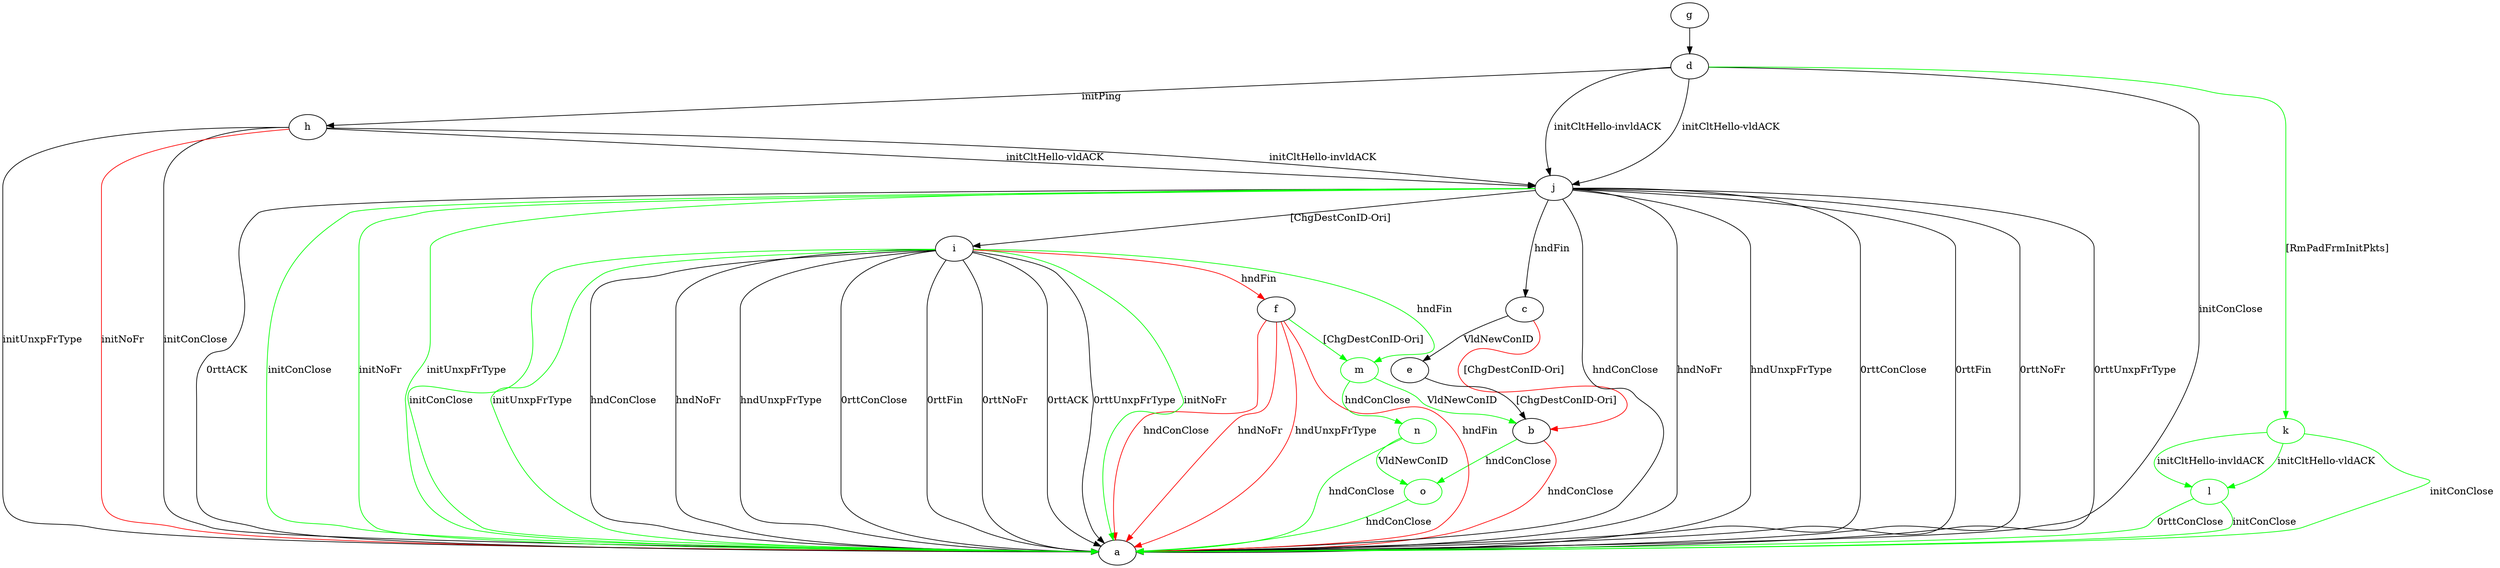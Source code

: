 digraph "" {
	b -> a	[key=0,
		color=red,
		label="hndConClose "];
	o	[color=green];
	b -> o	[key=0,
		color=green,
		label="hndConClose "];
	c -> b	[key=0,
		color=red,
		label="[ChgDestConID-Ori] "];
	c -> e	[key=0,
		label="VldNewConID "];
	d -> a	[key=0,
		label="initConClose "];
	d -> h	[key=0,
		label="initPing "];
	d -> j	[key=0,
		label="initCltHello-vldACK "];
	d -> j	[key=1,
		label="initCltHello-invldACK "];
	k	[color=green];
	d -> k	[key=0,
		color=green,
		label="[RmPadFrmInitPkts] "];
	e -> b	[key=0,
		label="[ChgDestConID-Ori] "];
	f -> a	[key=0,
		color=red,
		label="hndFin "];
	f -> a	[key=1,
		color=red,
		label="hndConClose "];
	f -> a	[key=2,
		color=red,
		label="hndNoFr "];
	f -> a	[key=3,
		color=red,
		label="hndUnxpFrType "];
	m	[color=green];
	f -> m	[key=0,
		color=green,
		label="[ChgDestConID-Ori] "];
	g -> d	[key=0];
	h -> a	[key=0,
		label="initConClose "];
	h -> a	[key=1,
		label="initUnxpFrType "];
	h -> a	[key=2,
		color=red,
		label="initNoFr "];
	h -> j	[key=0,
		label="initCltHello-vldACK "];
	h -> j	[key=1,
		label="initCltHello-invldACK "];
	i -> a	[key=0,
		label="hndConClose "];
	i -> a	[key=1,
		label="hndNoFr "];
	i -> a	[key=2,
		label="hndUnxpFrType "];
	i -> a	[key=3,
		label="0rttConClose "];
	i -> a	[key=4,
		label="0rttFin "];
	i -> a	[key=5,
		label="0rttNoFr "];
	i -> a	[key=6,
		label="0rttUnxpFrType "];
	i -> a	[key=7,
		label="0rttACK "];
	i -> a	[key=8,
		color=green,
		label="initConClose "];
	i -> a	[key=9,
		color=green,
		label="initNoFr "];
	i -> a	[key=10,
		color=green,
		label="initUnxpFrType "];
	i -> f	[key=0,
		color=red,
		label="hndFin "];
	i -> m	[key=0,
		color=green,
		label="hndFin "];
	j -> a	[key=0,
		label="hndConClose "];
	j -> a	[key=1,
		label="hndNoFr "];
	j -> a	[key=2,
		label="hndUnxpFrType "];
	j -> a	[key=3,
		label="0rttConClose "];
	j -> a	[key=4,
		label="0rttFin "];
	j -> a	[key=5,
		label="0rttNoFr "];
	j -> a	[key=6,
		label="0rttUnxpFrType "];
	j -> a	[key=7,
		label="0rttACK "];
	j -> a	[key=8,
		color=green,
		label="initConClose "];
	j -> a	[key=9,
		color=green,
		label="initNoFr "];
	j -> a	[key=10,
		color=green,
		label="initUnxpFrType "];
	j -> c	[key=0,
		label="hndFin "];
	j -> i	[key=0,
		label="[ChgDestConID-Ori] "];
	k -> a	[key=0,
		color=green,
		label="initConClose "];
	l	[color=green];
	k -> l	[key=0,
		color=green,
		label="initCltHello-vldACK "];
	k -> l	[key=1,
		color=green,
		label="initCltHello-invldACK "];
	l -> a	[key=0,
		color=green,
		label="initConClose "];
	l -> a	[key=1,
		color=green,
		label="0rttConClose "];
	m -> b	[key=0,
		color=green,
		label="VldNewConID "];
	n	[color=green];
	m -> n	[key=0,
		color=green,
		label="hndConClose "];
	n -> a	[key=0,
		color=green,
		label="hndConClose "];
	n -> o	[key=0,
		color=green,
		label="VldNewConID "];
	o -> a	[key=0,
		color=green,
		label="hndConClose "];
}
